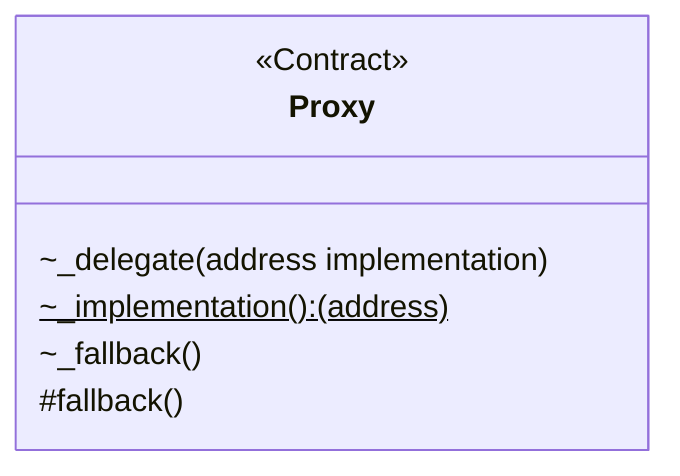 classDiagram
  %% 724:1945:0
  class Proxy {
    <<Contract>>
    ~_delegate(address implementation)
    ~_implementation(): (address)$
    ~_fallback()
    #fallback()
  }